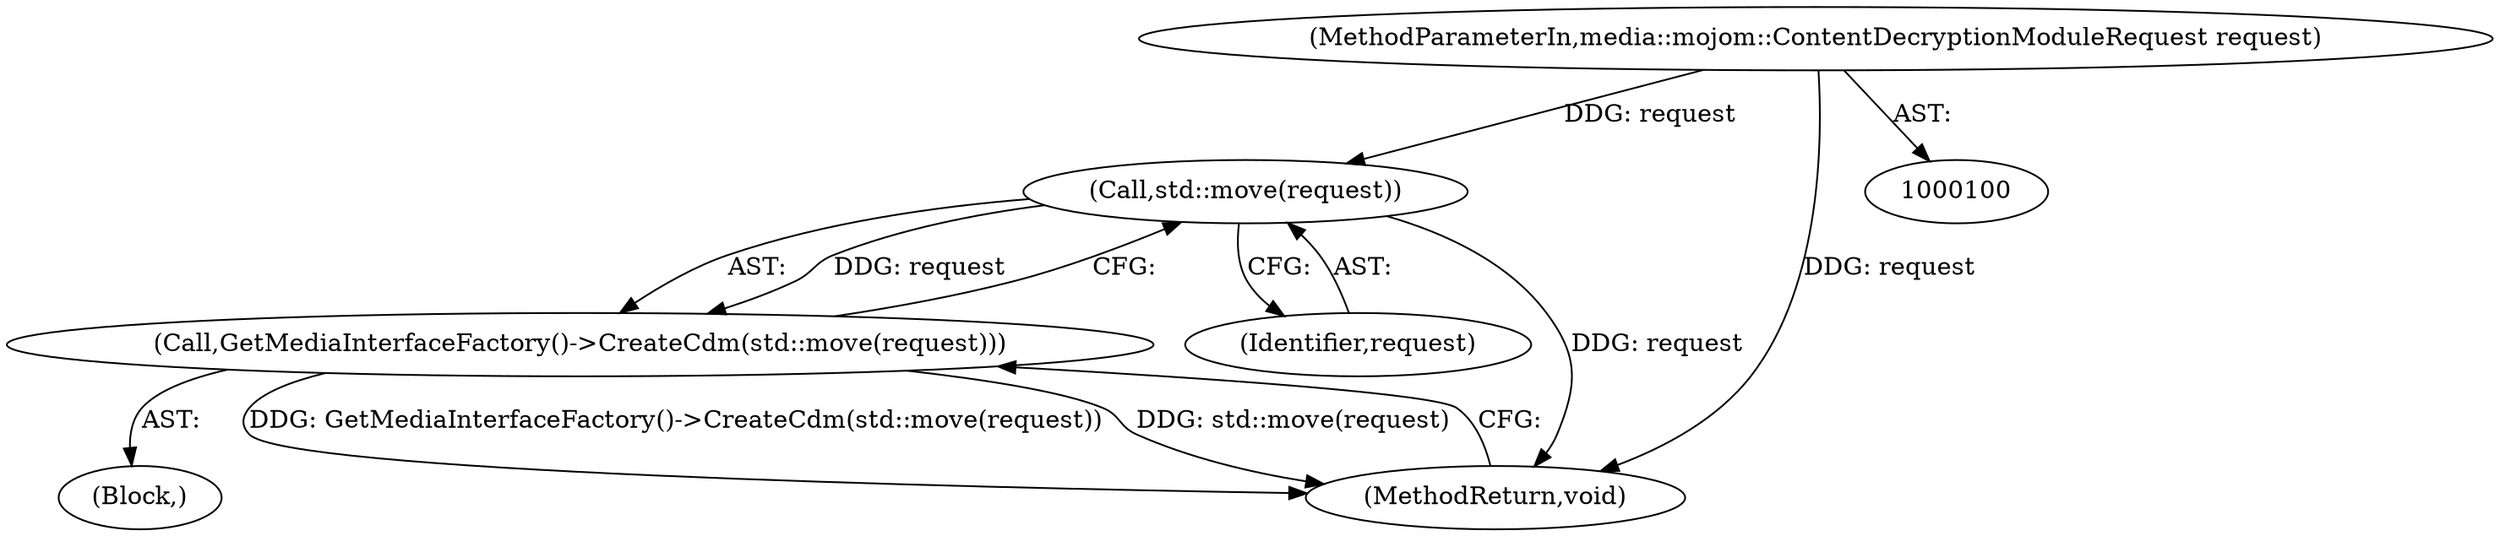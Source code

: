 digraph "1_Chrome_bc1f34b9be509f1404f0bb1ba1947614d5f0bcd1_0@API" {
"1000106" [label="(Call,std::move(request))"];
"1000101" [label="(MethodParameterIn,media::mojom::ContentDecryptionModuleRequest request)"];
"1000105" [label="(Call,GetMediaInterfaceFactory()->CreateCdm(std::move(request)))"];
"1000107" [label="(Identifier,request)"];
"1000105" [label="(Call,GetMediaInterfaceFactory()->CreateCdm(std::move(request)))"];
"1000106" [label="(Call,std::move(request))"];
"1000101" [label="(MethodParameterIn,media::mojom::ContentDecryptionModuleRequest request)"];
"1000102" [label="(Block,)"];
"1000108" [label="(MethodReturn,void)"];
"1000106" -> "1000105"  [label="AST: "];
"1000106" -> "1000107"  [label="CFG: "];
"1000107" -> "1000106"  [label="AST: "];
"1000105" -> "1000106"  [label="CFG: "];
"1000106" -> "1000108"  [label="DDG: request"];
"1000106" -> "1000105"  [label="DDG: request"];
"1000101" -> "1000106"  [label="DDG: request"];
"1000101" -> "1000100"  [label="AST: "];
"1000101" -> "1000108"  [label="DDG: request"];
"1000105" -> "1000102"  [label="AST: "];
"1000108" -> "1000105"  [label="CFG: "];
"1000105" -> "1000108"  [label="DDG: GetMediaInterfaceFactory()->CreateCdm(std::move(request))"];
"1000105" -> "1000108"  [label="DDG: std::move(request)"];
}
